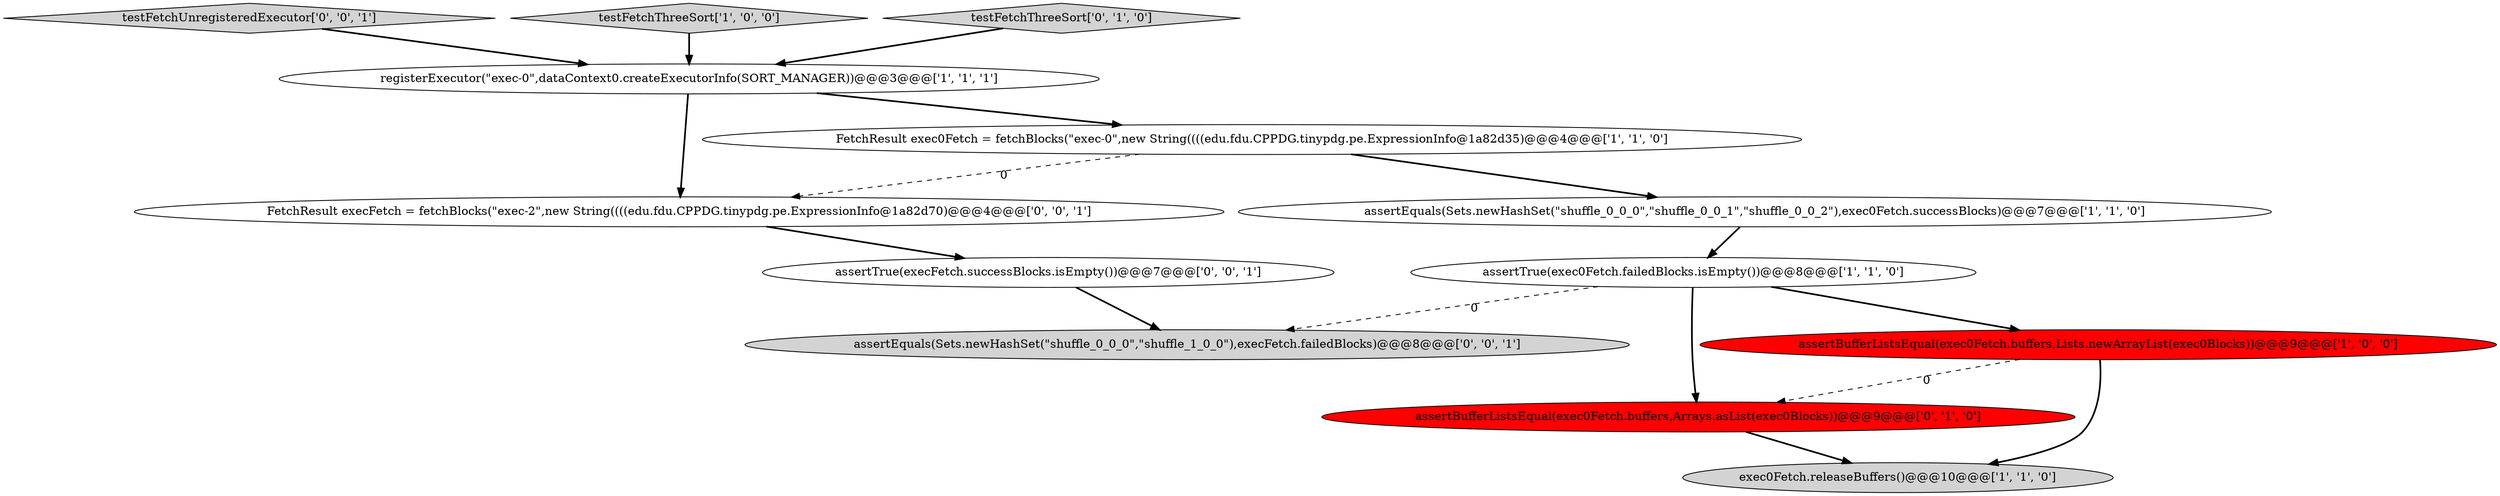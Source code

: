 digraph {
5 [style = filled, label = "assertEquals(Sets.newHashSet(\"shuffle_0_0_0\",\"shuffle_0_0_1\",\"shuffle_0_0_2\"),exec0Fetch.successBlocks)@@@7@@@['1', '1', '0']", fillcolor = white, shape = ellipse image = "AAA0AAABBB1BBB"];
12 [style = filled, label = "assertEquals(Sets.newHashSet(\"shuffle_0_0_0\",\"shuffle_1_0_0\"),execFetch.failedBlocks)@@@8@@@['0', '0', '1']", fillcolor = lightgray, shape = ellipse image = "AAA0AAABBB3BBB"];
2 [style = filled, label = "registerExecutor(\"exec-0\",dataContext0.createExecutorInfo(SORT_MANAGER))@@@3@@@['1', '1', '1']", fillcolor = white, shape = ellipse image = "AAA0AAABBB1BBB"];
10 [style = filled, label = "testFetchUnregisteredExecutor['0', '0', '1']", fillcolor = lightgray, shape = diamond image = "AAA0AAABBB3BBB"];
1 [style = filled, label = "testFetchThreeSort['1', '0', '0']", fillcolor = lightgray, shape = diamond image = "AAA0AAABBB1BBB"];
11 [style = filled, label = "FetchResult execFetch = fetchBlocks(\"exec-2\",new String((((edu.fdu.CPPDG.tinypdg.pe.ExpressionInfo@1a82d70)@@@4@@@['0', '0', '1']", fillcolor = white, shape = ellipse image = "AAA0AAABBB3BBB"];
8 [style = filled, label = "assertBufferListsEqual(exec0Fetch.buffers,Arrays.asList(exec0Blocks))@@@9@@@['0', '1', '0']", fillcolor = red, shape = ellipse image = "AAA1AAABBB2BBB"];
9 [style = filled, label = "assertTrue(execFetch.successBlocks.isEmpty())@@@7@@@['0', '0', '1']", fillcolor = white, shape = ellipse image = "AAA0AAABBB3BBB"];
6 [style = filled, label = "exec0Fetch.releaseBuffers()@@@10@@@['1', '1', '0']", fillcolor = lightgray, shape = ellipse image = "AAA0AAABBB1BBB"];
0 [style = filled, label = "assertTrue(exec0Fetch.failedBlocks.isEmpty())@@@8@@@['1', '1', '0']", fillcolor = white, shape = ellipse image = "AAA0AAABBB1BBB"];
7 [style = filled, label = "testFetchThreeSort['0', '1', '0']", fillcolor = lightgray, shape = diamond image = "AAA0AAABBB2BBB"];
4 [style = filled, label = "assertBufferListsEqual(exec0Fetch.buffers,Lists.newArrayList(exec0Blocks))@@@9@@@['1', '0', '0']", fillcolor = red, shape = ellipse image = "AAA1AAABBB1BBB"];
3 [style = filled, label = "FetchResult exec0Fetch = fetchBlocks(\"exec-0\",new String((((edu.fdu.CPPDG.tinypdg.pe.ExpressionInfo@1a82d35)@@@4@@@['1', '1', '0']", fillcolor = white, shape = ellipse image = "AAA0AAABBB1BBB"];
10->2 [style = bold, label=""];
3->5 [style = bold, label=""];
1->2 [style = bold, label=""];
8->6 [style = bold, label=""];
9->12 [style = bold, label=""];
4->8 [style = dashed, label="0"];
0->12 [style = dashed, label="0"];
5->0 [style = bold, label=""];
11->9 [style = bold, label=""];
0->4 [style = bold, label=""];
4->6 [style = bold, label=""];
7->2 [style = bold, label=""];
2->11 [style = bold, label=""];
3->11 [style = dashed, label="0"];
2->3 [style = bold, label=""];
0->8 [style = bold, label=""];
}
